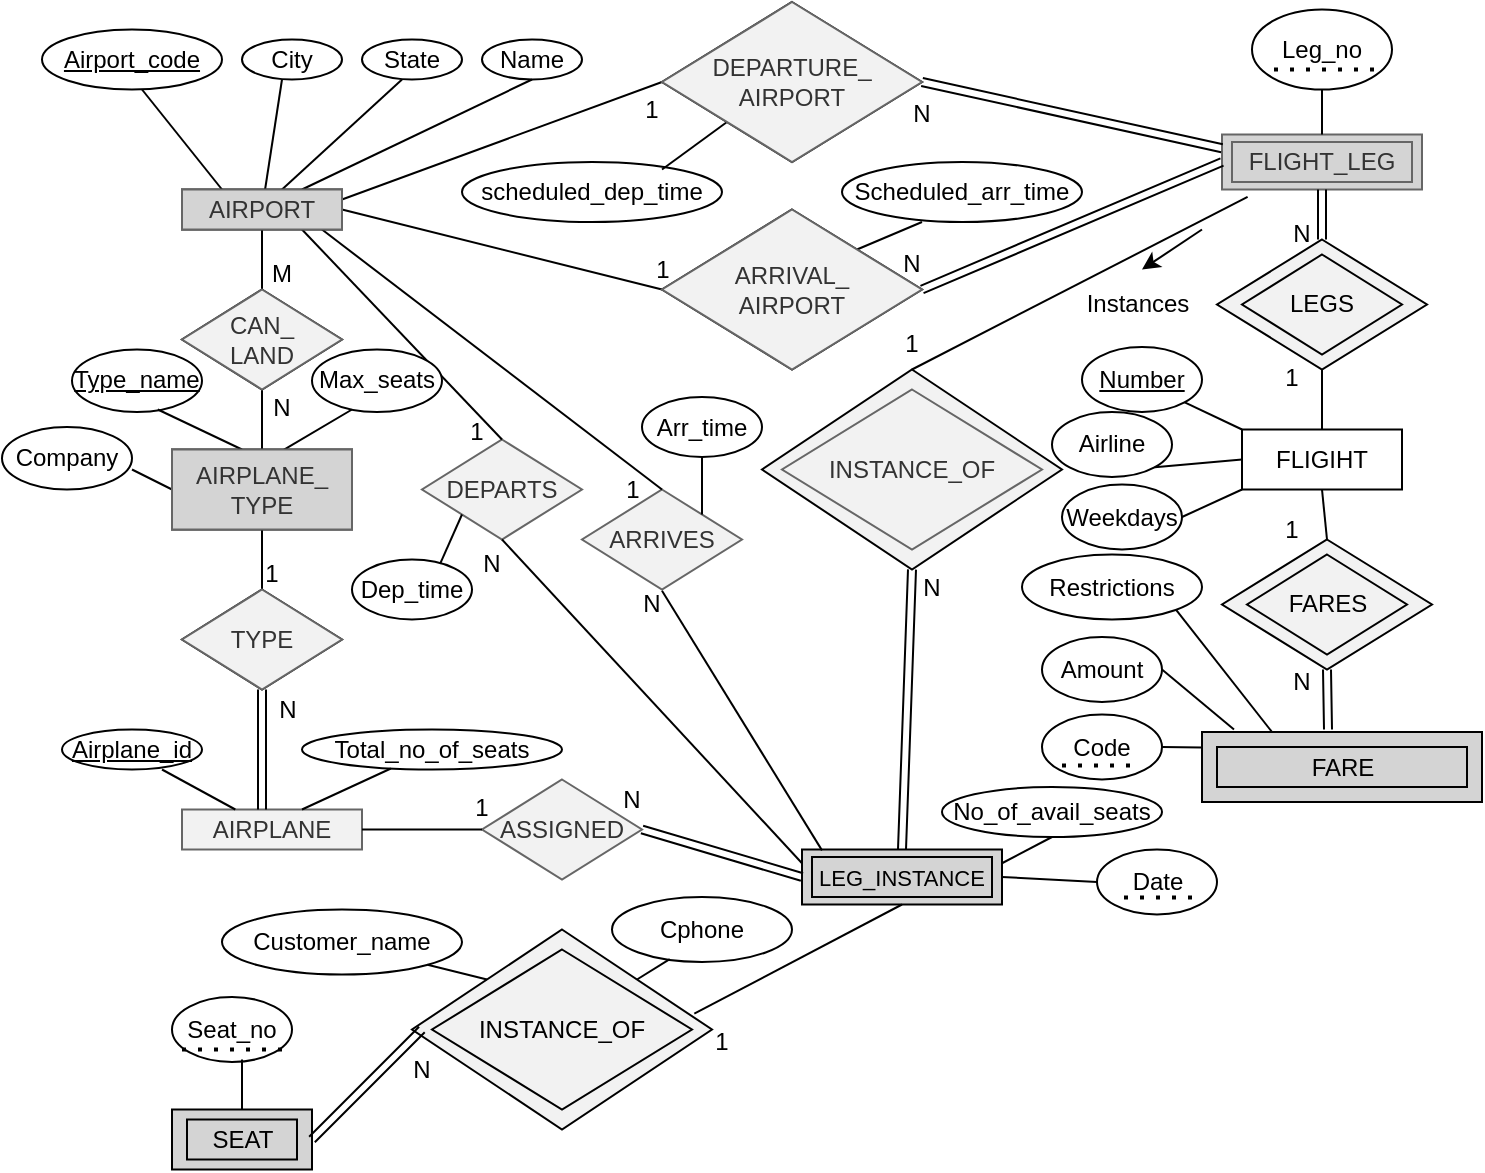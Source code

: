 <mxfile version="13.7.1" type="github">
  <diagram id="7w60Y6D1dDrkf24Q0bfc" name="Page-1">
    <mxGraphModel dx="1717" dy="761" grid="1" gridSize="10" guides="1" tooltips="1" connect="1" arrows="1" fold="1" page="1" pageScale="1" pageWidth="827" pageHeight="1169" math="0" shadow="0">
      <root>
        <mxCell id="0" />
        <mxCell id="1" parent="0" />
        <mxCell id="KQcOtN7dzlKegNRBwBD5-45" value="" style="rhombus;whiteSpace=wrap;html=1;strokeColor=#000000;fillColor=#F2F2F2;" vertex="1" parent="1">
          <mxGeometry x="-420" y="213.75" width="150" height="100" as="geometry" />
        </mxCell>
        <mxCell id="KQcOtN7dzlKegNRBwBD5-3" value="&lt;u&gt;Airport_code&lt;/u&gt;" style="ellipse;whiteSpace=wrap;html=1;strokeColor=#000000;" vertex="1" parent="1">
          <mxGeometry x="-780" y="43.75" width="90" height="30" as="geometry" />
        </mxCell>
        <mxCell id="KQcOtN7dzlKegNRBwBD5-7" value="City" style="ellipse;whiteSpace=wrap;html=1;strokeColor=#000000;" vertex="1" parent="1">
          <mxGeometry x="-680" y="48.75" width="50" height="20" as="geometry" />
        </mxCell>
        <mxCell id="KQcOtN7dzlKegNRBwBD5-8" value="Name" style="ellipse;whiteSpace=wrap;html=1;strokeColor=#000000;" vertex="1" parent="1">
          <mxGeometry x="-560" y="48.75" width="50" height="20" as="geometry" />
        </mxCell>
        <mxCell id="KQcOtN7dzlKegNRBwBD5-9" value="State" style="ellipse;whiteSpace=wrap;html=1;strokeColor=#000000;" vertex="1" parent="1">
          <mxGeometry x="-620" y="48.75" width="50" height="20" as="geometry" />
        </mxCell>
        <mxCell id="KQcOtN7dzlKegNRBwBD5-11" value="AIRPORT" style="rounded=0;whiteSpace=wrap;html=1;strokeColor=#000000;" vertex="1" parent="1">
          <mxGeometry x="-710" y="123.75" width="80" height="20" as="geometry" />
        </mxCell>
        <mxCell id="KQcOtN7dzlKegNRBwBD5-13" value="" style="endArrow=none;html=1;" edge="1" parent="1">
          <mxGeometry width="50" height="50" relative="1" as="geometry">
            <mxPoint x="-690" y="123.75" as="sourcePoint" />
            <mxPoint x="-730" y="73.75" as="targetPoint" />
          </mxGeometry>
        </mxCell>
        <mxCell id="KQcOtN7dzlKegNRBwBD5-15" value="" style="endArrow=none;html=1;" edge="1" parent="1">
          <mxGeometry width="50" height="50" relative="1" as="geometry">
            <mxPoint x="-660" y="123.75" as="sourcePoint" />
            <mxPoint x="-600" y="68.75" as="targetPoint" />
          </mxGeometry>
        </mxCell>
        <mxCell id="KQcOtN7dzlKegNRBwBD5-16" value="" style="endArrow=none;html=1;" edge="1" parent="1" source="KQcOtN7dzlKegNRBwBD5-11">
          <mxGeometry width="50" height="50" relative="1" as="geometry">
            <mxPoint x="-620" y="118.75" as="sourcePoint" />
            <mxPoint x="-660" y="68.75" as="targetPoint" />
          </mxGeometry>
        </mxCell>
        <mxCell id="KQcOtN7dzlKegNRBwBD5-17" value="" style="endArrow=none;html=1;entryX=0.5;entryY=1;entryDx=0;entryDy=0;exitX=0.75;exitY=0;exitDx=0;exitDy=0;exitPerimeter=0;" edge="1" parent="1" source="KQcOtN7dzlKegNRBwBD5-11" target="KQcOtN7dzlKegNRBwBD5-8">
          <mxGeometry width="50" height="50" relative="1" as="geometry">
            <mxPoint x="-638" y="119.75" as="sourcePoint" />
            <mxPoint x="-590" y="78.75" as="targetPoint" />
            <Array as="points" />
          </mxGeometry>
        </mxCell>
        <mxCell id="KQcOtN7dzlKegNRBwBD5-18" value="CAN_&lt;br&gt;LAND" style="rhombus;whiteSpace=wrap;html=1;strokeColor=#000000;" vertex="1" parent="1">
          <mxGeometry x="-710" y="173.75" width="80" height="50" as="geometry" />
        </mxCell>
        <mxCell id="KQcOtN7dzlKegNRBwBD5-19" value="" style="endArrow=none;html=1;entryX=0.5;entryY=1;entryDx=0;entryDy=0;exitX=0.5;exitY=0;exitDx=0;exitDy=0;" edge="1" parent="1" source="KQcOtN7dzlKegNRBwBD5-18" target="KQcOtN7dzlKegNRBwBD5-11">
          <mxGeometry width="50" height="50" relative="1" as="geometry">
            <mxPoint x="-440" y="353.75" as="sourcePoint" />
            <mxPoint x="-390" y="303.75" as="targetPoint" />
          </mxGeometry>
        </mxCell>
        <mxCell id="KQcOtN7dzlKegNRBwBD5-20" value="AIRPLANE_&lt;br&gt;TYPE" style="rounded=0;whiteSpace=wrap;html=1;strokeColor=#000000;" vertex="1" parent="1">
          <mxGeometry x="-715" y="253.75" width="90" height="40" as="geometry" />
        </mxCell>
        <mxCell id="KQcOtN7dzlKegNRBwBD5-21" value="TYPE" style="rhombus;whiteSpace=wrap;html=1;strokeColor=#000000;" vertex="1" parent="1">
          <mxGeometry x="-710" y="323.75" width="80" height="50" as="geometry" />
        </mxCell>
        <mxCell id="KQcOtN7dzlKegNRBwBD5-22" value="AIRPLANE" style="rounded=0;whiteSpace=wrap;html=1;strokeColor=#666666;labelBackgroundColor=none;fontColor=#333333;fillColor=#F2F2F2;" vertex="1" parent="1">
          <mxGeometry x="-710" y="433.75" width="90" height="20" as="geometry" />
        </mxCell>
        <mxCell id="KQcOtN7dzlKegNRBwBD5-23" value="&lt;u&gt;Airplane_id&lt;/u&gt;" style="ellipse;whiteSpace=wrap;html=1;strokeColor=#000000;" vertex="1" parent="1">
          <mxGeometry x="-770" y="393.75" width="70" height="20" as="geometry" />
        </mxCell>
        <mxCell id="KQcOtN7dzlKegNRBwBD5-25" value="Total_no_of_seats" style="ellipse;whiteSpace=wrap;html=1;strokeColor=#000000;" vertex="1" parent="1">
          <mxGeometry x="-650" y="393.75" width="130" height="20" as="geometry" />
        </mxCell>
        <mxCell id="KQcOtN7dzlKegNRBwBD5-26" value="ASSIGNED" style="rhombus;whiteSpace=wrap;html=1;strokeColor=#666666;labelBackgroundColor=none;fontColor=#333333;fillColor=#F2F2F2;" vertex="1" parent="1">
          <mxGeometry x="-560" y="418.75" width="80" height="50" as="geometry" />
        </mxCell>
        <mxCell id="KQcOtN7dzlKegNRBwBD5-27" value="" style="rounded=0;whiteSpace=wrap;html=1;strokeColor=#000000;fillColor=#D4D4D4;" vertex="1" parent="1">
          <mxGeometry x="-400" y="453.75" width="100" height="27.5" as="geometry" />
        </mxCell>
        <mxCell id="KQcOtN7dzlKegNRBwBD5-28" value="&lt;font style=&quot;font-size: 11px&quot;&gt;LEG_INSTANCE&lt;/font&gt;" style="rounded=0;whiteSpace=wrap;html=1;strokeColor=#000000;fillColor=#D4D4D4;" vertex="1" parent="1">
          <mxGeometry x="-395" y="457.5" width="90" height="20" as="geometry" />
        </mxCell>
        <mxCell id="KQcOtN7dzlKegNRBwBD5-31" value="DEPARTS" style="rhombus;whiteSpace=wrap;html=1;strokeColor=#666666;labelBackgroundColor=none;fontColor=#333333;fillColor=#F2F2F2;" vertex="1" parent="1">
          <mxGeometry x="-590" y="248.75" width="80" height="50" as="geometry" />
        </mxCell>
        <mxCell id="KQcOtN7dzlKegNRBwBD5-32" value="ARRIVES" style="rhombus;whiteSpace=wrap;html=1;strokeColor=#666666;labelBackgroundColor=none;fontColor=#333333;fillColor=#F2F2F2;" vertex="1" parent="1">
          <mxGeometry x="-510" y="273.75" width="80" height="50" as="geometry" />
        </mxCell>
        <mxCell id="KQcOtN7dzlKegNRBwBD5-33" value="" style="endArrow=none;html=1;entryX=0.75;entryY=1;entryDx=0;entryDy=0;exitX=0.5;exitY=0;exitDx=0;exitDy=0;" edge="1" parent="1" source="KQcOtN7dzlKegNRBwBD5-31" target="KQcOtN7dzlKegNRBwBD5-11">
          <mxGeometry width="50" height="50" relative="1" as="geometry">
            <mxPoint x="-410" y="353.75" as="sourcePoint" />
            <mxPoint x="-360" y="303.75" as="targetPoint" />
          </mxGeometry>
        </mxCell>
        <mxCell id="KQcOtN7dzlKegNRBwBD5-34" value="" style="endArrow=none;html=1;entryX=0.75;entryY=1;entryDx=0;entryDy=0;exitX=0.5;exitY=0;exitDx=0;exitDy=0;" edge="1" parent="1" source="KQcOtN7dzlKegNRBwBD5-32">
          <mxGeometry width="50" height="50" relative="1" as="geometry">
            <mxPoint x="-490" y="253.75" as="sourcePoint" />
            <mxPoint x="-640" y="143.75" as="targetPoint" />
          </mxGeometry>
        </mxCell>
        <mxCell id="KQcOtN7dzlKegNRBwBD5-36" value="DEPARTURE_&lt;br&gt;AIRPORT" style="rhombus;whiteSpace=wrap;html=1;strokeColor=#000000;" vertex="1" parent="1">
          <mxGeometry x="-470" y="30" width="130" height="80" as="geometry" />
        </mxCell>
        <mxCell id="KQcOtN7dzlKegNRBwBD5-37" value="ARRIVAL_&lt;br&gt;AIRPORT" style="rhombus;whiteSpace=wrap;html=1;strokeColor=#000000;" vertex="1" parent="1">
          <mxGeometry x="-470" y="133.75" width="130" height="80" as="geometry" />
        </mxCell>
        <mxCell id="KQcOtN7dzlKegNRBwBD5-38" value="" style="endArrow=none;html=1;exitX=1;exitY=0.25;exitDx=0;exitDy=0;entryX=0;entryY=0.5;entryDx=0;entryDy=0;" edge="1" parent="1" source="KQcOtN7dzlKegNRBwBD5-11" target="KQcOtN7dzlKegNRBwBD5-36">
          <mxGeometry width="50" height="50" relative="1" as="geometry">
            <mxPoint x="-570" y="143.75" as="sourcePoint" />
            <mxPoint x="-520" y="93.75" as="targetPoint" />
          </mxGeometry>
        </mxCell>
        <mxCell id="KQcOtN7dzlKegNRBwBD5-39" value="" style="endArrow=none;html=1;exitX=1;exitY=0.5;exitDx=0;exitDy=0;entryX=0;entryY=0.5;entryDx=0;entryDy=0;" edge="1" parent="1" source="KQcOtN7dzlKegNRBwBD5-11" target="KQcOtN7dzlKegNRBwBD5-37">
          <mxGeometry width="50" height="50" relative="1" as="geometry">
            <mxPoint x="-620" y="138.75" as="sourcePoint" />
            <mxPoint x="-420" y="68.75" as="targetPoint" />
          </mxGeometry>
        </mxCell>
        <mxCell id="KQcOtN7dzlKegNRBwBD5-40" value="" style="rounded=0;whiteSpace=wrap;html=1;strokeColor=#666666;labelBackgroundColor=none;fontColor=#333333;fillColor=#D4D4D4;" vertex="1" parent="1">
          <mxGeometry x="-190" y="96.25" width="100" height="27.5" as="geometry" />
        </mxCell>
        <mxCell id="KQcOtN7dzlKegNRBwBD5-41" value="FLIGHT_LEG" style="rounded=0;whiteSpace=wrap;html=1;strokeColor=#666666;labelBackgroundColor=none;fontColor=#333333;fillColor=#D4D4D4;" vertex="1" parent="1">
          <mxGeometry x="-185" y="100" width="90" height="20" as="geometry" />
        </mxCell>
        <mxCell id="KQcOtN7dzlKegNRBwBD5-44" value="INSTANCE_OF" style="rhombus;whiteSpace=wrap;html=1;strokeColor=#666666;labelBackgroundColor=none;fontColor=#333333;fillColor=#F2F2F2;" vertex="1" parent="1">
          <mxGeometry x="-410" y="223.75" width="130" height="80" as="geometry" />
        </mxCell>
        <mxCell id="KQcOtN7dzlKegNRBwBD5-46" value="scheduled_dep_time" style="ellipse;whiteSpace=wrap;html=1;strokeColor=#000000;" vertex="1" parent="1">
          <mxGeometry x="-570" y="110" width="130" height="30" as="geometry" />
        </mxCell>
        <mxCell id="KQcOtN7dzlKegNRBwBD5-47" value="Scheduled_arr_time" style="ellipse;whiteSpace=wrap;html=1;strokeColor=#000000;" vertex="1" parent="1">
          <mxGeometry x="-380" y="110" width="120" height="30" as="geometry" />
        </mxCell>
        <mxCell id="KQcOtN7dzlKegNRBwBD5-48" value="" style="endArrow=none;html=1;exitX=1;exitY=0.5;exitDx=0;exitDy=0;entryX=0;entryY=0.25;entryDx=0;entryDy=0;shape=link;" edge="1" parent="1" source="KQcOtN7dzlKegNRBwBD5-36" target="KQcOtN7dzlKegNRBwBD5-40">
          <mxGeometry width="50" height="50" relative="1" as="geometry">
            <mxPoint x="-320" y="83.75" as="sourcePoint" />
            <mxPoint x="-270" y="33.75" as="targetPoint" />
          </mxGeometry>
        </mxCell>
        <mxCell id="KQcOtN7dzlKegNRBwBD5-49" value="" style="endArrow=none;html=1;exitX=1;exitY=0.5;exitDx=0;exitDy=0;entryX=0;entryY=0.5;entryDx=0;entryDy=0;shape=link;" edge="1" parent="1" target="KQcOtN7dzlKegNRBwBD5-40">
          <mxGeometry width="50" height="50" relative="1" as="geometry">
            <mxPoint x="-340" y="173.75" as="sourcePoint" />
            <mxPoint x="-190" y="216.875" as="targetPoint" />
          </mxGeometry>
        </mxCell>
        <mxCell id="KQcOtN7dzlKegNRBwBD5-50" value="" style="endArrow=none;html=1;exitX=1;exitY=0;exitDx=0;exitDy=0;" edge="1" parent="1" source="KQcOtN7dzlKegNRBwBD5-37">
          <mxGeometry width="50" height="50" relative="1" as="geometry">
            <mxPoint x="-390" y="190" as="sourcePoint" />
            <mxPoint x="-340" y="140" as="targetPoint" />
          </mxGeometry>
        </mxCell>
        <mxCell id="KQcOtN7dzlKegNRBwBD5-52" value="" style="endArrow=none;html=1;entryX=0;entryY=1;entryDx=0;entryDy=0;" edge="1" parent="1" target="KQcOtN7dzlKegNRBwBD5-36">
          <mxGeometry width="50" height="50" relative="1" as="geometry">
            <mxPoint x="-470" y="113.75" as="sourcePoint" />
            <mxPoint x="-320" y="56.25" as="targetPoint" />
          </mxGeometry>
        </mxCell>
        <mxCell id="KQcOtN7dzlKegNRBwBD5-53" value="&lt;span style=&quot;line-height: 120%&quot;&gt;Leg_no&lt;/span&gt;" style="ellipse;whiteSpace=wrap;html=1;strokeColor=#000000;" vertex="1" parent="1">
          <mxGeometry x="-175" y="33.75" width="70" height="40" as="geometry" />
        </mxCell>
        <mxCell id="KQcOtN7dzlKegNRBwBD5-54" value="" style="rhombus;whiteSpace=wrap;html=1;strokeColor=#000000;fillColor=#F2F2F2;" vertex="1" parent="1">
          <mxGeometry x="-192.5" y="148.75" width="105" height="65" as="geometry" />
        </mxCell>
        <mxCell id="KQcOtN7dzlKegNRBwBD5-56" value="LEGS" style="rhombus;whiteSpace=wrap;html=1;strokeColor=#000000;fillColor=#F2F2F2;" vertex="1" parent="1">
          <mxGeometry x="-180" y="156.25" width="80" height="50" as="geometry" />
        </mxCell>
        <mxCell id="KQcOtN7dzlKegNRBwBD5-57" value="&lt;u&gt;Number&lt;/u&gt;" style="ellipse;whiteSpace=wrap;html=1;strokeColor=#000000;" vertex="1" parent="1">
          <mxGeometry x="-260" y="202.5" width="60" height="32.5" as="geometry" />
        </mxCell>
        <mxCell id="KQcOtN7dzlKegNRBwBD5-58" value="Airline" style="ellipse;whiteSpace=wrap;html=1;strokeColor=#000000;" vertex="1" parent="1">
          <mxGeometry x="-275" y="235" width="60" height="32.5" as="geometry" />
        </mxCell>
        <mxCell id="KQcOtN7dzlKegNRBwBD5-59" value="Weekdays" style="ellipse;whiteSpace=wrap;html=1;strokeColor=#000000;" vertex="1" parent="1">
          <mxGeometry x="-270" y="271.25" width="60" height="32.5" as="geometry" />
        </mxCell>
        <mxCell id="KQcOtN7dzlKegNRBwBD5-60" value="Restrictions" style="ellipse;whiteSpace=wrap;html=1;strokeColor=#000000;" vertex="1" parent="1">
          <mxGeometry x="-290" y="306.25" width="90" height="32.5" as="geometry" />
        </mxCell>
        <mxCell id="KQcOtN7dzlKegNRBwBD5-61" value="FLIGIHT" style="rounded=0;whiteSpace=wrap;html=1;strokeColor=#000000;" vertex="1" parent="1">
          <mxGeometry x="-180" y="243.75" width="80" height="30" as="geometry" />
        </mxCell>
        <mxCell id="KQcOtN7dzlKegNRBwBD5-63" value="" style="rhombus;whiteSpace=wrap;html=1;strokeColor=#000000;fillColor=#F2F2F2;" vertex="1" parent="1">
          <mxGeometry x="-190" y="298.75" width="105" height="65" as="geometry" />
        </mxCell>
        <mxCell id="KQcOtN7dzlKegNRBwBD5-64" value="FARES" style="rhombus;whiteSpace=wrap;html=1;strokeColor=#000000;fillColor=#F2F2F2;" vertex="1" parent="1">
          <mxGeometry x="-177.5" y="306.25" width="80" height="50" as="geometry" />
        </mxCell>
        <mxCell id="KQcOtN7dzlKegNRBwBD5-65" value="" style="rounded=0;whiteSpace=wrap;html=1;strokeColor=#000000;fillColor=#D4D4D4;" vertex="1" parent="1">
          <mxGeometry x="-200" y="395" width="140" height="35" as="geometry" />
        </mxCell>
        <mxCell id="KQcOtN7dzlKegNRBwBD5-66" value="FARE" style="rounded=0;whiteSpace=wrap;html=1;strokeColor=#000000;fillColor=#D4D4D4;" vertex="1" parent="1">
          <mxGeometry x="-192.5" y="402.5" width="125" height="20" as="geometry" />
        </mxCell>
        <mxCell id="KQcOtN7dzlKegNRBwBD5-67" value="Amount" style="ellipse;whiteSpace=wrap;html=1;strokeColor=#000000;" vertex="1" parent="1">
          <mxGeometry x="-280" y="347.5" width="60" height="32.5" as="geometry" />
        </mxCell>
        <mxCell id="KQcOtN7dzlKegNRBwBD5-68" value="Code" style="ellipse;whiteSpace=wrap;html=1;strokeColor=#000000;" vertex="1" parent="1">
          <mxGeometry x="-280" y="386.25" width="60" height="32.5" as="geometry" />
        </mxCell>
        <mxCell id="KQcOtN7dzlKegNRBwBD5-69" value="Arr_time" style="ellipse;whiteSpace=wrap;html=1;strokeColor=#000000;" vertex="1" parent="1">
          <mxGeometry x="-480" y="227.5" width="60" height="30" as="geometry" />
        </mxCell>
        <mxCell id="KQcOtN7dzlKegNRBwBD5-70" value="Dep_time" style="ellipse;whiteSpace=wrap;html=1;strokeColor=#000000;" vertex="1" parent="1">
          <mxGeometry x="-625" y="308.75" width="60" height="30" as="geometry" />
        </mxCell>
        <mxCell id="KQcOtN7dzlKegNRBwBD5-72" value="" style="rhombus;whiteSpace=wrap;html=1;strokeColor=#000000;fillColor=#F2F2F2;" vertex="1" parent="1">
          <mxGeometry x="-595" y="493.75" width="150" height="100" as="geometry" />
        </mxCell>
        <mxCell id="KQcOtN7dzlKegNRBwBD5-73" value="INSTANCE_OF" style="rhombus;whiteSpace=wrap;html=1;strokeColor=#000000;fillColor=#F2F2F2;" vertex="1" parent="1">
          <mxGeometry x="-585" y="503.75" width="130" height="80" as="geometry" />
        </mxCell>
        <mxCell id="KQcOtN7dzlKegNRBwBD5-74" value="Cphone" style="ellipse;whiteSpace=wrap;html=1;strokeColor=#000000;" vertex="1" parent="1">
          <mxGeometry x="-495" y="477.5" width="90" height="32.5" as="geometry" />
        </mxCell>
        <mxCell id="KQcOtN7dzlKegNRBwBD5-75" value="Customer_name" style="ellipse;whiteSpace=wrap;html=1;strokeColor=#000000;" vertex="1" parent="1">
          <mxGeometry x="-690" y="483.75" width="120" height="32.5" as="geometry" />
        </mxCell>
        <mxCell id="KQcOtN7dzlKegNRBwBD5-76" value="Seat_no" style="ellipse;whiteSpace=wrap;html=1;strokeColor=#000000;" vertex="1" parent="1">
          <mxGeometry x="-715" y="527.5" width="60" height="32.5" as="geometry" />
        </mxCell>
        <mxCell id="KQcOtN7dzlKegNRBwBD5-78" value="" style="rounded=0;whiteSpace=wrap;html=1;strokeColor=#000000;fillColor=#D4D4D4;" vertex="1" parent="1">
          <mxGeometry x="-715" y="583.75" width="70" height="30" as="geometry" />
        </mxCell>
        <mxCell id="KQcOtN7dzlKegNRBwBD5-79" value="SEAT" style="rounded=0;whiteSpace=wrap;html=1;strokeColor=#000000;fillColor=#D4D4D4;" vertex="1" parent="1">
          <mxGeometry x="-707.5" y="588.75" width="55" height="20" as="geometry" />
        </mxCell>
        <mxCell id="KQcOtN7dzlKegNRBwBD5-80" value="" style="endArrow=none;html=1;exitX=0.5;exitY=0;exitDx=0;exitDy=0;" edge="1" parent="1" source="KQcOtN7dzlKegNRBwBD5-78">
          <mxGeometry width="50" height="50" relative="1" as="geometry">
            <mxPoint x="-730" y="608.75" as="sourcePoint" />
            <mxPoint x="-680" y="558.75" as="targetPoint" />
          </mxGeometry>
        </mxCell>
        <mxCell id="KQcOtN7dzlKegNRBwBD5-81" value="" style="endArrow=none;html=1;exitX=0;exitY=0.25;exitDx=0;exitDy=0;entryX=0.5;entryY=1;entryDx=0;entryDy=0;" edge="1" parent="1" source="KQcOtN7dzlKegNRBwBD5-27" target="KQcOtN7dzlKegNRBwBD5-31">
          <mxGeometry width="50" height="50" relative="1" as="geometry">
            <mxPoint x="-600" y="353.75" as="sourcePoint" />
            <mxPoint x="-550" y="293.75" as="targetPoint" />
          </mxGeometry>
        </mxCell>
        <mxCell id="KQcOtN7dzlKegNRBwBD5-82" value="" style="endArrow=none;html=1;exitX=0.1;exitY=0.016;exitDx=0;exitDy=0;exitPerimeter=0;" edge="1" parent="1" source="KQcOtN7dzlKegNRBwBD5-27">
          <mxGeometry width="50" height="50" relative="1" as="geometry">
            <mxPoint x="-350" y="453.755" as="sourcePoint" />
            <mxPoint x="-470" y="324.38" as="targetPoint" />
          </mxGeometry>
        </mxCell>
        <mxCell id="KQcOtN7dzlKegNRBwBD5-83" value="" style="endArrow=none;html=1;entryX=0.5;entryY=1;entryDx=0;entryDy=0;exitX=0.5;exitY=0;exitDx=0;exitDy=0;" edge="1" parent="1" source="KQcOtN7dzlKegNRBwBD5-20" target="KQcOtN7dzlKegNRBwBD5-18">
          <mxGeometry width="50" height="50" relative="1" as="geometry">
            <mxPoint x="-460" y="343.75" as="sourcePoint" />
            <mxPoint x="-410" y="293.75" as="targetPoint" />
            <Array as="points" />
          </mxGeometry>
        </mxCell>
        <mxCell id="KQcOtN7dzlKegNRBwBD5-84" value="&lt;u&gt;Type_name&lt;/u&gt;" style="ellipse;whiteSpace=wrap;html=1;strokeColor=#000000;" vertex="1" parent="1">
          <mxGeometry x="-765" y="203.75" width="65" height="31.25" as="geometry" />
        </mxCell>
        <mxCell id="KQcOtN7dzlKegNRBwBD5-85" value="Max_seats" style="ellipse;whiteSpace=wrap;html=1;strokeColor=#000000;" vertex="1" parent="1">
          <mxGeometry x="-645" y="203.75" width="65" height="31.25" as="geometry" />
        </mxCell>
        <mxCell id="KQcOtN7dzlKegNRBwBD5-86" value="Company" style="ellipse;whiteSpace=wrap;html=1;strokeColor=#000000;" vertex="1" parent="1">
          <mxGeometry x="-800" y="242.5" width="65" height="31.25" as="geometry" />
        </mxCell>
        <mxCell id="KQcOtN7dzlKegNRBwBD5-87" value="" style="endArrow=none;html=1;entryX=0.66;entryY=0.96;entryDx=0;entryDy=0;entryPerimeter=0;" edge="1" parent="1" target="KQcOtN7dzlKegNRBwBD5-84">
          <mxGeometry width="50" height="50" relative="1" as="geometry">
            <mxPoint x="-680" y="253.75" as="sourcePoint" />
            <mxPoint x="-410" y="293.75" as="targetPoint" />
          </mxGeometry>
        </mxCell>
        <mxCell id="KQcOtN7dzlKegNRBwBD5-89" value="" style="endArrow=none;html=1;exitX=0.611;exitY=0.018;exitDx=0;exitDy=0;exitPerimeter=0;" edge="1" parent="1" source="KQcOtN7dzlKegNRBwBD5-20">
          <mxGeometry width="50" height="50" relative="1" as="geometry">
            <mxPoint x="-675" y="283.75" as="sourcePoint" />
            <mxPoint x="-625" y="233.75" as="targetPoint" />
          </mxGeometry>
        </mxCell>
        <mxCell id="KQcOtN7dzlKegNRBwBD5-90" value="" style="endArrow=none;html=1;exitX=0;exitY=0.5;exitDx=0;exitDy=0;" edge="1" parent="1" source="KQcOtN7dzlKegNRBwBD5-20">
          <mxGeometry width="50" height="50" relative="1" as="geometry">
            <mxPoint x="-785" y="313.75" as="sourcePoint" />
            <mxPoint x="-735" y="263.75" as="targetPoint" />
          </mxGeometry>
        </mxCell>
        <mxCell id="KQcOtN7dzlKegNRBwBD5-91" value="" style="endArrow=none;html=1;exitX=0.5;exitY=0;exitDx=0;exitDy=0;" edge="1" parent="1" source="KQcOtN7dzlKegNRBwBD5-21">
          <mxGeometry width="50" height="50" relative="1" as="geometry">
            <mxPoint x="-720" y="343.75" as="sourcePoint" />
            <mxPoint x="-670" y="293.75" as="targetPoint" />
          </mxGeometry>
        </mxCell>
        <mxCell id="KQcOtN7dzlKegNRBwBD5-93" value="" style="endArrow=none;html=1;verticalAlign=middle;labelPosition=left;verticalLabelPosition=middle;align=right;entryX=0.5;entryY=1;entryDx=0;entryDy=0;shape=link;" edge="1" parent="1" target="KQcOtN7dzlKegNRBwBD5-21">
          <mxGeometry width="50" height="50" relative="1" as="geometry">
            <mxPoint x="-670" y="433.75" as="sourcePoint" />
            <mxPoint x="-665" y="367.75" as="targetPoint" />
          </mxGeometry>
        </mxCell>
        <mxCell id="KQcOtN7dzlKegNRBwBD5-95" value="" style="endArrow=none;html=1;" edge="1" parent="1" source="KQcOtN7dzlKegNRBwBD5-22">
          <mxGeometry width="50" height="50" relative="1" as="geometry">
            <mxPoint x="-770" y="463.75" as="sourcePoint" />
            <mxPoint x="-720" y="413.75" as="targetPoint" />
          </mxGeometry>
        </mxCell>
        <mxCell id="KQcOtN7dzlKegNRBwBD5-96" value="" style="endArrow=none;html=1;" edge="1" parent="1" target="KQcOtN7dzlKegNRBwBD5-25">
          <mxGeometry width="50" height="50" relative="1" as="geometry">
            <mxPoint x="-650" y="433.75" as="sourcePoint" />
            <mxPoint x="-619" y="416.75" as="targetPoint" />
          </mxGeometry>
        </mxCell>
        <mxCell id="KQcOtN7dzlKegNRBwBD5-98" value="" style="endArrow=none;html=1;entryX=0;entryY=0.5;entryDx=0;entryDy=0;exitX=1;exitY=0.5;exitDx=0;exitDy=0;" edge="1" parent="1" source="KQcOtN7dzlKegNRBwBD5-22" target="KQcOtN7dzlKegNRBwBD5-26">
          <mxGeometry width="50" height="50" relative="1" as="geometry">
            <mxPoint x="-640" y="483.75" as="sourcePoint" />
            <mxPoint x="-590" y="433.75" as="targetPoint" />
          </mxGeometry>
        </mxCell>
        <mxCell id="KQcOtN7dzlKegNRBwBD5-99" value="1" style="text;html=1;strokeColor=none;fillColor=none;align=center;verticalAlign=middle;whiteSpace=wrap;rounded=0;" vertex="1" parent="1">
          <mxGeometry x="-580" y="422.5" width="40" height="20" as="geometry" />
        </mxCell>
        <mxCell id="KQcOtN7dzlKegNRBwBD5-100" value="No_of_avail_seats" style="ellipse;whiteSpace=wrap;html=1;strokeColor=#000000;" vertex="1" parent="1">
          <mxGeometry x="-330" y="422.5" width="110" height="25" as="geometry" />
        </mxCell>
        <mxCell id="KQcOtN7dzlKegNRBwBD5-101" value="Date" style="ellipse;whiteSpace=wrap;html=1;strokeColor=#000000;" vertex="1" parent="1">
          <mxGeometry x="-252.5" y="453.75" width="60" height="32.5" as="geometry" />
        </mxCell>
        <mxCell id="KQcOtN7dzlKegNRBwBD5-104" value="" style="endArrow=none;html=1;exitX=1;exitY=0;exitDx=0;exitDy=0;entryX=0.321;entryY=0.956;entryDx=0;entryDy=0;entryPerimeter=0;" edge="1" parent="1" source="KQcOtN7dzlKegNRBwBD5-72" target="KQcOtN7dzlKegNRBwBD5-74">
          <mxGeometry width="50" height="50" relative="1" as="geometry">
            <mxPoint x="-480" y="523.75" as="sourcePoint" />
            <mxPoint x="-450" y="501.25" as="targetPoint" />
          </mxGeometry>
        </mxCell>
        <mxCell id="KQcOtN7dzlKegNRBwBD5-105" value="" style="endArrow=none;html=1;entryX=1;entryY=1;entryDx=0;entryDy=0;exitX=0.25;exitY=0;exitDx=0;exitDy=0;" edge="1" parent="1" source="KQcOtN7dzlKegNRBwBD5-65" target="KQcOtN7dzlKegNRBwBD5-60">
          <mxGeometry width="50" height="50" relative="1" as="geometry">
            <mxPoint x="-400" y="343.75" as="sourcePoint" />
            <mxPoint x="-350" y="293.75" as="targetPoint" />
          </mxGeometry>
        </mxCell>
        <mxCell id="KQcOtN7dzlKegNRBwBD5-106" value="" style="endArrow=none;html=1;entryX=1;entryY=0.5;entryDx=0;entryDy=0;" edge="1" parent="1" target="KQcOtN7dzlKegNRBwBD5-67">
          <mxGeometry width="50" height="50" relative="1" as="geometry">
            <mxPoint x="-184" y="393.75" as="sourcePoint" />
            <mxPoint x="-202.332" y="343.676" as="targetPoint" />
          </mxGeometry>
        </mxCell>
        <mxCell id="KQcOtN7dzlKegNRBwBD5-107" value="" style="endArrow=none;html=1;entryX=1;entryY=0.5;entryDx=0;entryDy=0;" edge="1" parent="1" target="KQcOtN7dzlKegNRBwBD5-68">
          <mxGeometry width="50" height="50" relative="1" as="geometry">
            <mxPoint x="-200" y="402.75" as="sourcePoint" />
            <mxPoint x="-210.0" y="373.75" as="targetPoint" />
          </mxGeometry>
        </mxCell>
        <mxCell id="KQcOtN7dzlKegNRBwBD5-108" value="" style="endArrow=none;html=1;entryX=0.5;entryY=1;entryDx=0;entryDy=0;shape=link;" edge="1" parent="1" target="KQcOtN7dzlKegNRBwBD5-63">
          <mxGeometry width="50" height="50" relative="1" as="geometry">
            <mxPoint x="-137" y="393.75" as="sourcePoint" />
            <mxPoint x="-202.332" y="343.676" as="targetPoint" />
          </mxGeometry>
        </mxCell>
        <mxCell id="KQcOtN7dzlKegNRBwBD5-111" value="" style="endArrow=none;html=1;entryX=1;entryY=0.5;entryDx=0;entryDy=0;exitX=0;exitY=1;exitDx=0;exitDy=0;" edge="1" parent="1" source="KQcOtN7dzlKegNRBwBD5-61" target="KQcOtN7dzlKegNRBwBD5-59">
          <mxGeometry width="50" height="50" relative="1" as="geometry">
            <mxPoint x="-155" y="405" as="sourcePoint" />
            <mxPoint x="-202.332" y="343.676" as="targetPoint" />
          </mxGeometry>
        </mxCell>
        <mxCell id="KQcOtN7dzlKegNRBwBD5-112" value="" style="endArrow=none;html=1;entryX=1;entryY=1;entryDx=0;entryDy=0;exitX=0;exitY=0.5;exitDx=0;exitDy=0;" edge="1" parent="1" source="KQcOtN7dzlKegNRBwBD5-61" target="KQcOtN7dzlKegNRBwBD5-58">
          <mxGeometry width="50" height="50" relative="1" as="geometry">
            <mxPoint x="-170" y="283.75" as="sourcePoint" />
            <mxPoint x="-200.0" y="287.5" as="targetPoint" />
          </mxGeometry>
        </mxCell>
        <mxCell id="KQcOtN7dzlKegNRBwBD5-114" value="" style="endArrow=none;html=1;entryX=1;entryY=1;entryDx=0;entryDy=0;exitX=0;exitY=0;exitDx=0;exitDy=0;exitPerimeter=0;" edge="1" parent="1" source="KQcOtN7dzlKegNRBwBD5-61" target="KQcOtN7dzlKegNRBwBD5-57">
          <mxGeometry width="50" height="50" relative="1" as="geometry">
            <mxPoint x="-170" y="268.75" as="sourcePoint" />
            <mxPoint x="-213.358" y="261.254" as="targetPoint" />
          </mxGeometry>
        </mxCell>
        <mxCell id="KQcOtN7dzlKegNRBwBD5-115" value="" style="endArrow=none;html=1;entryX=0.5;entryY=1;entryDx=0;entryDy=0;exitX=0.5;exitY=0;exitDx=0;exitDy=0;" edge="1" parent="1" source="KQcOtN7dzlKegNRBwBD5-61" target="KQcOtN7dzlKegNRBwBD5-54">
          <mxGeometry width="50" height="50" relative="1" as="geometry">
            <mxPoint x="-170" y="253.75" as="sourcePoint" />
            <mxPoint x="-208.358" y="218.754" as="targetPoint" />
          </mxGeometry>
        </mxCell>
        <mxCell id="KQcOtN7dzlKegNRBwBD5-116" value="" style="endArrow=none;html=1;entryX=0.5;entryY=1;entryDx=0;entryDy=0;exitX=0.5;exitY=0;exitDx=0;exitDy=0;shape=link;" edge="1" parent="1" source="KQcOtN7dzlKegNRBwBD5-54" target="KQcOtN7dzlKegNRBwBD5-40">
          <mxGeometry width="50" height="50" relative="1" as="geometry">
            <mxPoint x="-140" y="143.75" as="sourcePoint" />
            <mxPoint x="-130" y="223.75" as="targetPoint" />
          </mxGeometry>
        </mxCell>
        <mxCell id="KQcOtN7dzlKegNRBwBD5-118" value="" style="endArrow=none;html=1;entryX=0.5;entryY=1;entryDx=0;entryDy=0;exitX=0.5;exitY=0;exitDx=0;exitDy=0;" edge="1" parent="1" source="KQcOtN7dzlKegNRBwBD5-40" target="KQcOtN7dzlKegNRBwBD5-53">
          <mxGeometry width="50" height="50" relative="1" as="geometry">
            <mxPoint x="-130" y="158.75" as="sourcePoint" />
            <mxPoint x="-130" y="133.75" as="targetPoint" />
          </mxGeometry>
        </mxCell>
        <mxCell id="KQcOtN7dzlKegNRBwBD5-120" value="" style="endArrow=none;html=1;entryX=0.5;entryY=1;entryDx=0;entryDy=0;exitX=0.5;exitY=0;exitDx=0;exitDy=0;" edge="1" parent="1" source="KQcOtN7dzlKegNRBwBD5-63" target="KQcOtN7dzlKegNRBwBD5-61">
          <mxGeometry width="50" height="50" relative="1" as="geometry">
            <mxPoint x="-130" y="253.75" as="sourcePoint" />
            <mxPoint x="-130" y="223.75" as="targetPoint" />
          </mxGeometry>
        </mxCell>
        <mxCell id="KQcOtN7dzlKegNRBwBD5-124" value="" style="endArrow=none;html=1;entryX=0.5;entryY=1;entryDx=0;entryDy=0;exitX=0.5;exitY=0;exitDx=0;exitDy=0;shape=link;" edge="1" parent="1" source="KQcOtN7dzlKegNRBwBD5-27" target="KQcOtN7dzlKegNRBwBD5-45">
          <mxGeometry width="50" height="50" relative="1" as="geometry">
            <mxPoint x="-400" y="343.75" as="sourcePoint" />
            <mxPoint x="-350" y="293.75" as="targetPoint" />
          </mxGeometry>
        </mxCell>
        <mxCell id="KQcOtN7dzlKegNRBwBD5-125" value="" style="endArrow=none;html=1;entryX=0.5;entryY=0;entryDx=0;entryDy=0;exitX=0.128;exitY=1.133;exitDx=0;exitDy=0;exitPerimeter=0;" edge="1" parent="1" source="KQcOtN7dzlKegNRBwBD5-40" target="KQcOtN7dzlKegNRBwBD5-45">
          <mxGeometry width="50" height="50" relative="1" as="geometry">
            <mxPoint x="-400" y="343.75" as="sourcePoint" />
            <mxPoint x="-350" y="293.75" as="targetPoint" />
          </mxGeometry>
        </mxCell>
        <mxCell id="KQcOtN7dzlKegNRBwBD5-126" value="" style="endArrow=classic;html=1;" edge="1" parent="1">
          <mxGeometry width="50" height="50" relative="1" as="geometry">
            <mxPoint x="-200" y="143.75" as="sourcePoint" />
            <mxPoint x="-230" y="163.75" as="targetPoint" />
          </mxGeometry>
        </mxCell>
        <mxCell id="KQcOtN7dzlKegNRBwBD5-127" value="Instances" style="text;html=1;strokeColor=none;fillColor=none;align=center;verticalAlign=middle;whiteSpace=wrap;rounded=0;" vertex="1" parent="1">
          <mxGeometry x="-252.5" y="171.25" width="40" height="20" as="geometry" />
        </mxCell>
        <mxCell id="KQcOtN7dzlKegNRBwBD5-128" value="" style="endArrow=none;html=1;exitX=1;exitY=0.5;exitDx=0;exitDy=0;shape=link;entryX=0.033;entryY=0.5;entryDx=0;entryDy=0;entryPerimeter=0;" edge="1" parent="1" source="KQcOtN7dzlKegNRBwBD5-78" target="KQcOtN7dzlKegNRBwBD5-72">
          <mxGeometry width="50" height="50" relative="1" as="geometry">
            <mxPoint x="-400" y="343.75" as="sourcePoint" />
            <mxPoint x="-585" y="553.75" as="targetPoint" />
          </mxGeometry>
        </mxCell>
        <mxCell id="KQcOtN7dzlKegNRBwBD5-129" value="" style="endArrow=none;html=1;entryX=1;entryY=1;entryDx=0;entryDy=0;exitX=0;exitY=0;exitDx=0;exitDy=0;" edge="1" parent="1" source="KQcOtN7dzlKegNRBwBD5-72" target="KQcOtN7dzlKegNRBwBD5-75">
          <mxGeometry width="50" height="50" relative="1" as="geometry">
            <mxPoint x="-400" y="343.75" as="sourcePoint" />
            <mxPoint x="-350" y="293.75" as="targetPoint" />
          </mxGeometry>
        </mxCell>
        <mxCell id="KQcOtN7dzlKegNRBwBD5-130" value="" style="endArrow=none;html=1;entryX=0.5;entryY=1;entryDx=0;entryDy=0;exitX=0.941;exitY=0.421;exitDx=0;exitDy=0;exitPerimeter=0;" edge="1" parent="1" source="KQcOtN7dzlKegNRBwBD5-72" target="KQcOtN7dzlKegNRBwBD5-27">
          <mxGeometry width="50" height="50" relative="1" as="geometry">
            <mxPoint x="-450" y="543.75" as="sourcePoint" />
            <mxPoint x="-400" y="493.75" as="targetPoint" />
          </mxGeometry>
        </mxCell>
        <mxCell id="KQcOtN7dzlKegNRBwBD5-131" value="" style="endArrow=none;html=1;exitX=1;exitY=0.5;exitDx=0;exitDy=0;entryX=0;entryY=0.5;entryDx=0;entryDy=0;shape=link;" edge="1" parent="1" source="KQcOtN7dzlKegNRBwBD5-26" target="KQcOtN7dzlKegNRBwBD5-27">
          <mxGeometry width="50" height="50" relative="1" as="geometry">
            <mxPoint x="-400" y="343.75" as="sourcePoint" />
            <mxPoint x="-350" y="293.75" as="targetPoint" />
          </mxGeometry>
        </mxCell>
        <mxCell id="KQcOtN7dzlKegNRBwBD5-132" value="" style="endArrow=none;html=1;entryX=0;entryY=1;entryDx=0;entryDy=0;exitX=0.734;exitY=0.073;exitDx=0;exitDy=0;exitPerimeter=0;" edge="1" parent="1" source="KQcOtN7dzlKegNRBwBD5-70" target="KQcOtN7dzlKegNRBwBD5-31">
          <mxGeometry width="50" height="50" relative="1" as="geometry">
            <mxPoint x="-400" y="343.75" as="sourcePoint" />
            <mxPoint x="-350" y="293.75" as="targetPoint" />
          </mxGeometry>
        </mxCell>
        <mxCell id="KQcOtN7dzlKegNRBwBD5-133" value="" style="endArrow=none;html=1;entryX=0.5;entryY=1;entryDx=0;entryDy=0;exitX=1;exitY=0;exitDx=0;exitDy=0;" edge="1" parent="1" source="KQcOtN7dzlKegNRBwBD5-32" target="KQcOtN7dzlKegNRBwBD5-69">
          <mxGeometry width="50" height="50" relative="1" as="geometry">
            <mxPoint x="-570.96" y="320.94" as="sourcePoint" />
            <mxPoint x="-560" y="296.25" as="targetPoint" />
          </mxGeometry>
        </mxCell>
        <mxCell id="KQcOtN7dzlKegNRBwBD5-134" value="" style="endArrow=none;html=1;entryX=0;entryY=0.5;entryDx=0;entryDy=0;exitX=1;exitY=0.5;exitDx=0;exitDy=0;" edge="1" parent="1" source="KQcOtN7dzlKegNRBwBD5-27" target="KQcOtN7dzlKegNRBwBD5-101">
          <mxGeometry width="50" height="50" relative="1" as="geometry">
            <mxPoint x="-400" y="343.75" as="sourcePoint" />
            <mxPoint x="-350" y="293.75" as="targetPoint" />
          </mxGeometry>
        </mxCell>
        <mxCell id="KQcOtN7dzlKegNRBwBD5-137" value="" style="endArrow=none;html=1;entryX=0.5;entryY=1;entryDx=0;entryDy=0;exitX=1;exitY=0.25;exitDx=0;exitDy=0;" edge="1" parent="1" source="KQcOtN7dzlKegNRBwBD5-27" target="KQcOtN7dzlKegNRBwBD5-100">
          <mxGeometry width="50" height="50" relative="1" as="geometry">
            <mxPoint x="-400" y="343.75" as="sourcePoint" />
            <mxPoint x="-350" y="293.75" as="targetPoint" />
          </mxGeometry>
        </mxCell>
        <mxCell id="KQcOtN7dzlKegNRBwBD5-138" value="" style="endArrow=none;dashed=1;html=1;dashPattern=1 3;strokeWidth=2;spacingTop=6;" edge="1" parent="1">
          <mxGeometry width="50" height="50" relative="1" as="geometry">
            <mxPoint x="-164" y="63.75" as="sourcePoint" />
            <mxPoint x="-110" y="63.75" as="targetPoint" />
          </mxGeometry>
        </mxCell>
        <mxCell id="KQcOtN7dzlKegNRBwBD5-139" value="" style="endArrow=none;dashed=1;html=1;dashPattern=1 3;strokeWidth=2;" edge="1" parent="1">
          <mxGeometry width="50" height="50" relative="1" as="geometry">
            <mxPoint x="-270" y="411.75" as="sourcePoint" />
            <mxPoint x="-230" y="411.75" as="targetPoint" />
            <Array as="points" />
          </mxGeometry>
        </mxCell>
        <mxCell id="KQcOtN7dzlKegNRBwBD5-140" value="" style="endArrow=none;dashed=1;html=1;dashPattern=1 3;strokeWidth=2;spacingTop=6;" edge="1" parent="1">
          <mxGeometry width="50" height="50" relative="1" as="geometry">
            <mxPoint x="-710" y="553.75" as="sourcePoint" />
            <mxPoint x="-656" y="553.75" as="targetPoint" />
          </mxGeometry>
        </mxCell>
        <mxCell id="KQcOtN7dzlKegNRBwBD5-141" value="" style="endArrow=none;dashed=1;html=1;dashPattern=1 3;strokeWidth=2;" edge="1" parent="1">
          <mxGeometry width="50" height="50" relative="1" as="geometry">
            <mxPoint x="-239" y="477.75" as="sourcePoint" />
            <mxPoint x="-199" y="477.75" as="targetPoint" />
            <Array as="points" />
          </mxGeometry>
        </mxCell>
        <mxCell id="KQcOtN7dzlKegNRBwBD5-142" value="1" style="text;html=1;strokeColor=none;fillColor=none;align=center;verticalAlign=middle;whiteSpace=wrap;rounded=0;" vertex="1" parent="1">
          <mxGeometry x="-495" y="73.75" width="40" height="20" as="geometry" />
        </mxCell>
        <mxCell id="KQcOtN7dzlKegNRBwBD5-143" value="1" style="text;html=1;strokeColor=none;fillColor=none;align=center;verticalAlign=middle;whiteSpace=wrap;rounded=0;" vertex="1" parent="1">
          <mxGeometry x="-482.5" y="153.75" width="25" height="20" as="geometry" />
        </mxCell>
        <mxCell id="KQcOtN7dzlKegNRBwBD5-144" value="1" style="text;html=1;strokeColor=none;fillColor=none;align=center;verticalAlign=middle;whiteSpace=wrap;rounded=0;" vertex="1" parent="1">
          <mxGeometry x="-365" y="191.25" width="40" height="20" as="geometry" />
        </mxCell>
        <mxCell id="KQcOtN7dzlKegNRBwBD5-146" value="1" style="text;html=1;strokeColor=none;fillColor=none;align=center;verticalAlign=middle;whiteSpace=wrap;rounded=0;" vertex="1" parent="1">
          <mxGeometry x="-175" y="207.5" width="40" height="20" as="geometry" />
        </mxCell>
        <mxCell id="KQcOtN7dzlKegNRBwBD5-149" value="1" style="text;html=1;strokeColor=none;fillColor=none;align=center;verticalAlign=middle;whiteSpace=wrap;rounded=0;" vertex="1" parent="1">
          <mxGeometry x="-175" y="283.75" width="40" height="20" as="geometry" />
        </mxCell>
        <mxCell id="KQcOtN7dzlKegNRBwBD5-150" value="1" style="text;html=1;strokeColor=none;fillColor=none;align=center;verticalAlign=middle;whiteSpace=wrap;rounded=0;" vertex="1" parent="1">
          <mxGeometry x="-460" y="540" width="40" height="20" as="geometry" />
        </mxCell>
        <mxCell id="KQcOtN7dzlKegNRBwBD5-151" value="1" style="text;html=1;strokeColor=none;fillColor=none;align=center;verticalAlign=middle;whiteSpace=wrap;rounded=0;" vertex="1" parent="1">
          <mxGeometry x="-685" y="306.25" width="40" height="20" as="geometry" />
        </mxCell>
        <mxCell id="KQcOtN7dzlKegNRBwBD5-152" value="N" style="text;html=1;strokeColor=none;fillColor=none;align=center;verticalAlign=middle;whiteSpace=wrap;rounded=0;" vertex="1" parent="1">
          <mxGeometry x="-360" y="76.25" width="40" height="20" as="geometry" />
        </mxCell>
        <mxCell id="KQcOtN7dzlKegNRBwBD5-154" value="N" style="text;html=1;strokeColor=none;fillColor=none;align=center;verticalAlign=middle;whiteSpace=wrap;rounded=0;" vertex="1" parent="1">
          <mxGeometry x="-365" y="151.25" width="40" height="20" as="geometry" />
        </mxCell>
        <mxCell id="KQcOtN7dzlKegNRBwBD5-156" value="N" style="text;html=1;strokeColor=none;fillColor=none;align=center;verticalAlign=middle;whiteSpace=wrap;rounded=0;" vertex="1" parent="1">
          <mxGeometry x="-170" y="136.25" width="40" height="20" as="geometry" />
        </mxCell>
        <mxCell id="KQcOtN7dzlKegNRBwBD5-157" value="N" style="text;html=1;strokeColor=none;fillColor=none;align=center;verticalAlign=middle;whiteSpace=wrap;rounded=0;" vertex="1" parent="1">
          <mxGeometry x="-155" y="360" width="10" height="20" as="geometry" />
        </mxCell>
        <mxCell id="KQcOtN7dzlKegNRBwBD5-161" value="N" style="text;html=1;strokeColor=none;fillColor=none;align=center;verticalAlign=middle;whiteSpace=wrap;rounded=0;" vertex="1" parent="1">
          <mxGeometry x="-490" y="418.75" width="10" height="20" as="geometry" />
        </mxCell>
        <mxCell id="KQcOtN7dzlKegNRBwBD5-162" value="N" style="text;html=1;strokeColor=none;fillColor=none;align=center;verticalAlign=middle;whiteSpace=wrap;rounded=0;" vertex="1" parent="1">
          <mxGeometry x="-480" y="321.25" width="10" height="20" as="geometry" />
        </mxCell>
        <mxCell id="KQcOtN7dzlKegNRBwBD5-163" value="N" style="text;html=1;strokeColor=none;fillColor=none;align=center;verticalAlign=middle;whiteSpace=wrap;rounded=0;" vertex="1" parent="1">
          <mxGeometry x="-560" y="301.25" width="10" height="20" as="geometry" />
        </mxCell>
        <mxCell id="KQcOtN7dzlKegNRBwBD5-164" value="1" style="text;html=1;strokeColor=none;fillColor=none;align=center;verticalAlign=middle;whiteSpace=wrap;rounded=0;" vertex="1" parent="1">
          <mxGeometry x="-575" y="235" width="25" height="20" as="geometry" />
        </mxCell>
        <mxCell id="KQcOtN7dzlKegNRBwBD5-165" value="1" style="text;html=1;strokeColor=none;fillColor=none;align=center;verticalAlign=middle;whiteSpace=wrap;rounded=0;" vertex="1" parent="1">
          <mxGeometry x="-497.5" y="263.75" width="25" height="20" as="geometry" />
        </mxCell>
        <mxCell id="KQcOtN7dzlKegNRBwBD5-166" value="N" style="text;html=1;strokeColor=none;fillColor=none;align=center;verticalAlign=middle;whiteSpace=wrap;rounded=0;" vertex="1" parent="1">
          <mxGeometry x="-662.5" y="373.75" width="10" height="20" as="geometry" />
        </mxCell>
        <mxCell id="KQcOtN7dzlKegNRBwBD5-167" value="N" style="text;html=1;strokeColor=none;fillColor=none;align=center;verticalAlign=middle;whiteSpace=wrap;rounded=0;" vertex="1" parent="1">
          <mxGeometry x="-595" y="553.75" width="10" height="20" as="geometry" />
        </mxCell>
        <mxCell id="KQcOtN7dzlKegNRBwBD5-168" value="N" style="text;html=1;strokeColor=none;fillColor=none;align=center;verticalAlign=middle;whiteSpace=wrap;rounded=0;" vertex="1" parent="1">
          <mxGeometry x="-665" y="222.5" width="10" height="20" as="geometry" />
        </mxCell>
        <mxCell id="KQcOtN7dzlKegNRBwBD5-169" value="N" style="text;html=1;strokeColor=none;fillColor=none;align=center;verticalAlign=middle;whiteSpace=wrap;rounded=0;" vertex="1" parent="1">
          <mxGeometry x="-340" y="312.5" width="10" height="20" as="geometry" />
        </mxCell>
        <mxCell id="KQcOtN7dzlKegNRBwBD5-171" value="M" style="text;html=1;strokeColor=none;fillColor=none;align=center;verticalAlign=middle;whiteSpace=wrap;rounded=0;" vertex="1" parent="1">
          <mxGeometry x="-670" y="156.25" width="20" height="20" as="geometry" />
        </mxCell>
        <mxCell id="KQcOtN7dzlKegNRBwBD5-173" value="DEPARTURE_&lt;br&gt;AIRPORT" style="rhombus;whiteSpace=wrap;html=1;strokeColor=#666666;labelBackgroundColor=none;fontColor=#333333;fillColor=#F2F2F2;" vertex="1" parent="1">
          <mxGeometry x="-470" y="30" width="130" height="80" as="geometry" />
        </mxCell>
        <mxCell id="KQcOtN7dzlKegNRBwBD5-174" value="ARRIVAL_&lt;br&gt;AIRPORT" style="rhombus;whiteSpace=wrap;html=1;strokeColor=#666666;labelBackgroundColor=none;fontColor=#333333;fillColor=#F2F2F2;" vertex="1" parent="1">
          <mxGeometry x="-470" y="133.75" width="130" height="80" as="geometry" />
        </mxCell>
        <mxCell id="KQcOtN7dzlKegNRBwBD5-175" value="AIRPORT" style="rounded=0;whiteSpace=wrap;html=1;strokeColor=#666666;labelBackgroundColor=none;fontColor=#333333;fillColor=#D4D4D4;" vertex="1" parent="1">
          <mxGeometry x="-710" y="123.75" width="80" height="20" as="geometry" />
        </mxCell>
        <mxCell id="KQcOtN7dzlKegNRBwBD5-176" value="CAN_&lt;br&gt;LAND" style="rhombus;whiteSpace=wrap;html=1;strokeColor=#666666;labelBackgroundColor=none;fontColor=#333333;fillColor=#F2F2F2;" vertex="1" parent="1">
          <mxGeometry x="-710" y="173.75" width="80" height="50" as="geometry" />
        </mxCell>
        <mxCell id="KQcOtN7dzlKegNRBwBD5-177" value="AIRPLANE_&lt;br&gt;TYPE" style="rounded=0;whiteSpace=wrap;html=1;strokeColor=#666666;labelBackgroundColor=none;fontColor=#333333;fillColor=#D4D4D4;" vertex="1" parent="1">
          <mxGeometry x="-715" y="253.75" width="90" height="40" as="geometry" />
        </mxCell>
        <mxCell id="KQcOtN7dzlKegNRBwBD5-178" value="TYPE" style="rhombus;whiteSpace=wrap;html=1;strokeColor=#666666;labelBackgroundColor=none;fontColor=#333333;fillColor=#F2F2F2;" vertex="1" parent="1">
          <mxGeometry x="-710" y="323.75" width="80" height="50" as="geometry" />
        </mxCell>
      </root>
    </mxGraphModel>
  </diagram>
</mxfile>
